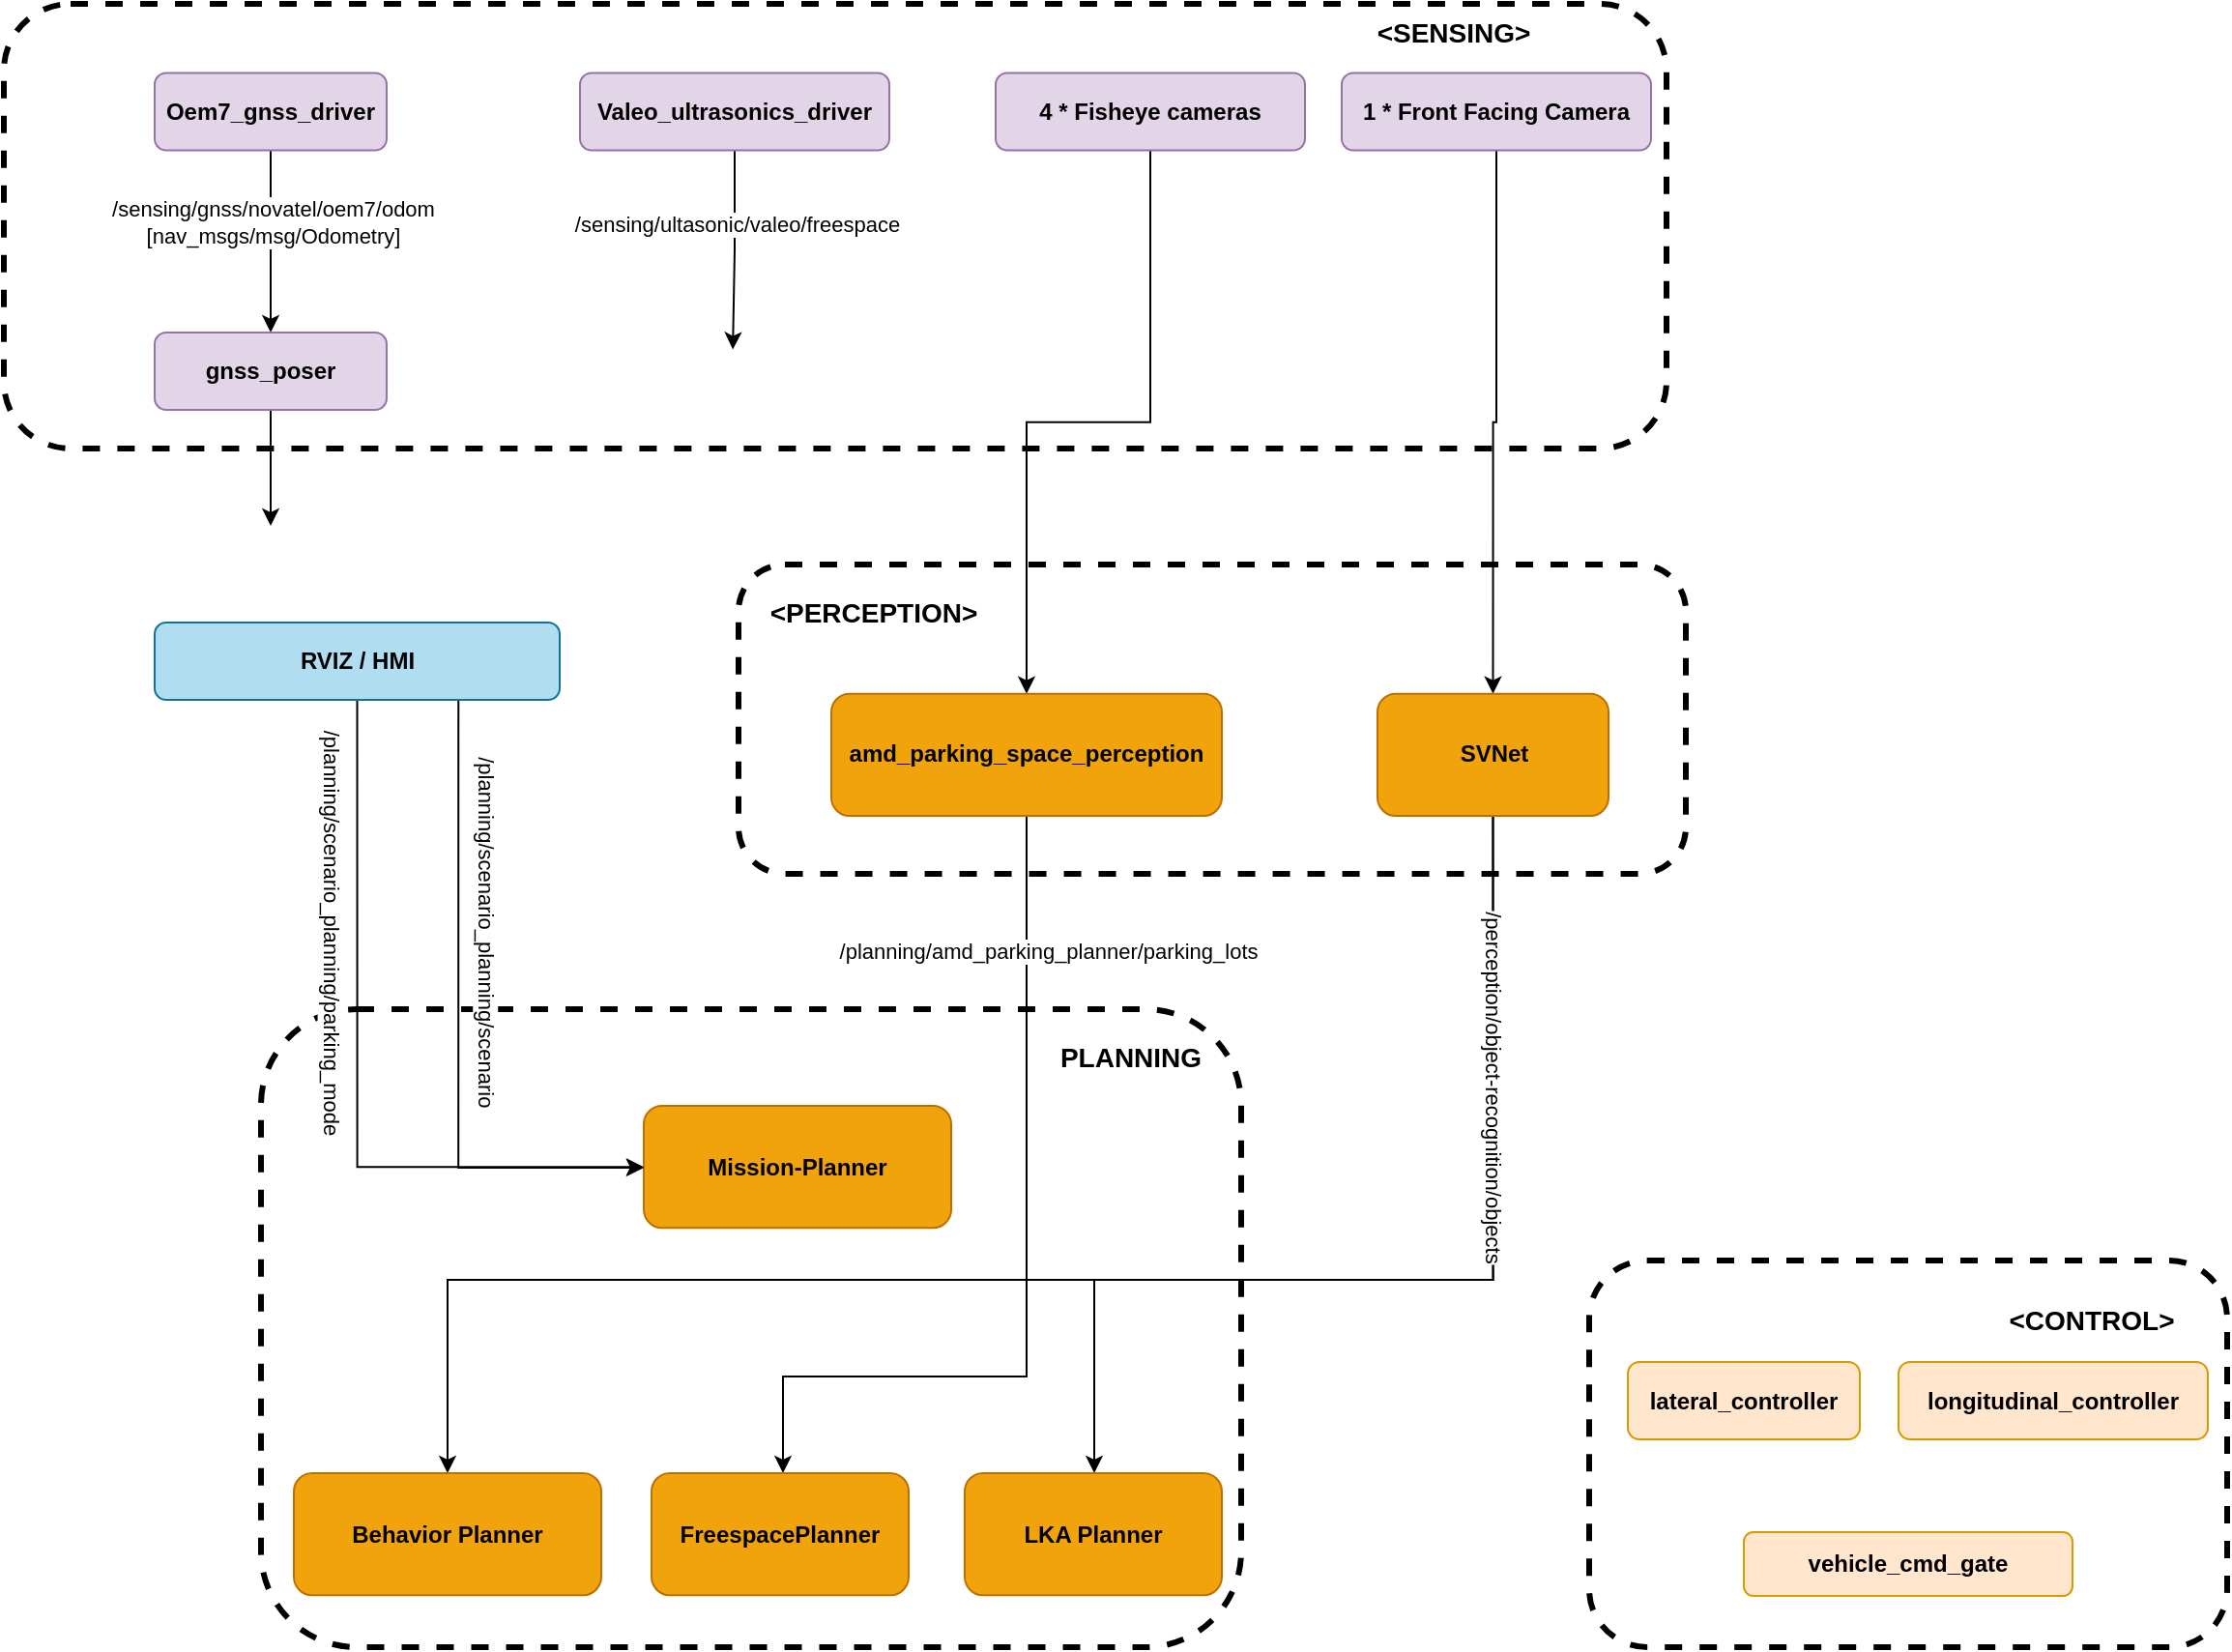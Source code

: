 <mxfile version="27.0.5">
  <diagram name="Page-1" id="sblpk0nQZHYe5KcYap-v">
    <mxGraphModel dx="4580" dy="2292" grid="1" gridSize="10" guides="1" tooltips="1" connect="1" arrows="1" fold="1" page="1" pageScale="1" pageWidth="850" pageHeight="1100" math="0" shadow="0">
      <root>
        <mxCell id="0" />
        <mxCell id="1" parent="0" />
        <mxCell id="U3LKnkA5ywqH4N5SOdwo-28" value="" style="rounded=1;whiteSpace=wrap;html=1;dashed=1;fillColor=none;strokeWidth=3;comic=0;" vertex="1" parent="1">
          <mxGeometry x="-1957" y="-370" width="507" height="330" as="geometry" />
        </mxCell>
        <mxCell id="U3LKnkA5ywqH4N5SOdwo-3" value="" style="rounded=1;whiteSpace=wrap;html=1;dashed=1;fillColor=none;strokeWidth=3;comic=0;" vertex="1" parent="1">
          <mxGeometry x="-2090" y="-890" width="860" height="230" as="geometry" />
        </mxCell>
        <mxCell id="U3LKnkA5ywqH4N5SOdwo-5" style="edgeStyle=orthogonalEdgeStyle;rounded=0;orthogonalLoop=1;jettySize=auto;html=1;exitX=0.5;exitY=1;exitDx=0;exitDy=0;entryX=0.5;entryY=0;entryDx=0;entryDy=0;" edge="1" parent="1" source="U3LKnkA5ywqH4N5SOdwo-7" target="U3LKnkA5ywqH4N5SOdwo-9">
          <mxGeometry relative="1" as="geometry" />
        </mxCell>
        <mxCell id="U3LKnkA5ywqH4N5SOdwo-6" value="/sensing/gnss/novatel/oem7/odom&lt;br style=&quot;border-color: var(--border-color);&quot;&gt;[nav_msgs/msg/Odometry]" style="edgeLabel;html=1;align=center;verticalAlign=middle;resizable=0;points=[];" vertex="1" connectable="0" parent="U3LKnkA5ywqH4N5SOdwo-5">
          <mxGeometry x="-0.214" y="1" relative="1" as="geometry">
            <mxPoint as="offset" />
          </mxGeometry>
        </mxCell>
        <object label="&lt;b&gt;Oem7_gnss_driver&lt;/b&gt;" desc="MGRS座標系への変換" tooltip="gnssのdriverです" id="U3LKnkA5ywqH4N5SOdwo-7">
          <mxCell style="rounded=1;whiteSpace=wrap;html=1;comic=0;strokeColor=#9673a6;fillColor=#e1d5e7;sketch=0;" vertex="1" parent="1">
            <mxGeometry x="-2012" y="-854.25" width="120" height="40" as="geometry" />
          </mxCell>
        </object>
        <mxCell id="U3LKnkA5ywqH4N5SOdwo-8" value="&lt;font style=&quot;font-size: 14px;&quot;&gt;&lt;b style=&quot;&quot;&gt;&amp;lt;SENSING&amp;gt;&lt;/b&gt;&lt;/font&gt;" style="text;html=1;strokeColor=none;fillColor=none;align=center;verticalAlign=middle;whiteSpace=wrap;rounded=0;dashed=1;comic=0;" vertex="1" parent="1">
          <mxGeometry x="-1380" y="-890" width="80" height="30" as="geometry" />
        </mxCell>
        <mxCell id="U3LKnkA5ywqH4N5SOdwo-39" style="edgeStyle=orthogonalEdgeStyle;rounded=0;orthogonalLoop=1;jettySize=auto;html=1;exitX=0.5;exitY=1;exitDx=0;exitDy=0;" edge="1" parent="1" source="U3LKnkA5ywqH4N5SOdwo-9">
          <mxGeometry relative="1" as="geometry">
            <mxPoint x="-1952" y="-620" as="targetPoint" />
          </mxGeometry>
        </mxCell>
        <object label="&lt;b&gt;gnss_poser&lt;/b&gt;" desc="MGRS座標系への変換" tooltip="gnssのdriverです" link="https://github.com/autowarefoundation/autoware.universe/tree/main/sensing/gnss_poser#gnss_poser" linkTarget="_blank" id="U3LKnkA5ywqH4N5SOdwo-9">
          <mxCell style="rounded=1;whiteSpace=wrap;html=1;comic=0;strokeColor=#9673a6;fillColor=#e1d5e7;sketch=0;" vertex="1" parent="1">
            <mxGeometry x="-2012" y="-720" width="120" height="40" as="geometry" />
          </mxCell>
        </object>
        <mxCell id="U3LKnkA5ywqH4N5SOdwo-10" style="edgeStyle=orthogonalEdgeStyle;rounded=0;orthogonalLoop=1;jettySize=auto;html=1;exitX=0.5;exitY=1;exitDx=0;exitDy=0;" edge="1" parent="1" source="U3LKnkA5ywqH4N5SOdwo-12">
          <mxGeometry relative="1" as="geometry">
            <mxPoint x="-1712.941" y="-711.25" as="targetPoint" />
          </mxGeometry>
        </mxCell>
        <mxCell id="U3LKnkA5ywqH4N5SOdwo-11" value="/sensing/ultasonic/valeo/freespace" style="edgeLabel;html=1;align=center;verticalAlign=middle;resizable=0;points=[];" vertex="1" connectable="0" parent="U3LKnkA5ywqH4N5SOdwo-10">
          <mxGeometry x="-0.269" y="1" relative="1" as="geometry">
            <mxPoint as="offset" />
          </mxGeometry>
        </mxCell>
        <object label="&lt;b&gt;Valeo_ultrasonics_driver&lt;/b&gt;" desc="MGRS座標系への変換" tooltip="gnssのdriverです" id="U3LKnkA5ywqH4N5SOdwo-12">
          <mxCell style="rounded=1;whiteSpace=wrap;html=1;comic=0;strokeColor=#9673a6;fillColor=#e1d5e7;sketch=0;" vertex="1" parent="1">
            <mxGeometry x="-1792" y="-854.25" width="160" height="40" as="geometry" />
          </mxCell>
        </object>
        <mxCell id="U3LKnkA5ywqH4N5SOdwo-26" style="edgeStyle=orthogonalEdgeStyle;rounded=0;orthogonalLoop=1;jettySize=auto;html=1;exitX=0.5;exitY=1;exitDx=0;exitDy=0;" edge="1" parent="1" source="U3LKnkA5ywqH4N5SOdwo-14" target="U3LKnkA5ywqH4N5SOdwo-19">
          <mxGeometry relative="1" as="geometry" />
        </mxCell>
        <object label="&lt;b&gt;4 * Fisheye cameras&lt;/b&gt;" desc="MGRS座標系への変換" tooltip="gnssのdriverです" id="U3LKnkA5ywqH4N5SOdwo-14">
          <mxCell style="rounded=1;whiteSpace=wrap;html=1;comic=0;strokeColor=#9673a6;fillColor=#e1d5e7;sketch=0;" vertex="1" parent="1">
            <mxGeometry x="-1577" y="-854.25" width="160" height="40" as="geometry" />
          </mxCell>
        </object>
        <mxCell id="U3LKnkA5ywqH4N5SOdwo-27" style="edgeStyle=orthogonalEdgeStyle;rounded=0;orthogonalLoop=1;jettySize=auto;html=1;exitX=0.5;exitY=1;exitDx=0;exitDy=0;entryX=0.5;entryY=0;entryDx=0;entryDy=0;" edge="1" parent="1" source="U3LKnkA5ywqH4N5SOdwo-16" target="U3LKnkA5ywqH4N5SOdwo-21">
          <mxGeometry relative="1" as="geometry" />
        </mxCell>
        <object label="&lt;b&gt;1 * Front Facing Camera&lt;/b&gt;" desc="MGRS座標系への変換" tooltip="gnssのdriverです" id="U3LKnkA5ywqH4N5SOdwo-16">
          <mxCell style="rounded=1;whiteSpace=wrap;html=1;comic=0;strokeColor=#9673a6;fillColor=#e1d5e7;sketch=0;" vertex="1" parent="1">
            <mxGeometry x="-1398" y="-854.25" width="160" height="40" as="geometry" />
          </mxCell>
        </object>
        <mxCell id="U3LKnkA5ywqH4N5SOdwo-17" value="" style="rounded=1;whiteSpace=wrap;html=1;dashed=1;fillColor=none;strokeWidth=3;comic=0;" vertex="1" parent="1">
          <mxGeometry x="-1710" y="-600" width="490" height="160" as="geometry" />
        </mxCell>
        <mxCell id="U3LKnkA5ywqH4N5SOdwo-18" value="&lt;span style=&quot;font-size: 14px;&quot;&gt;&lt;b&gt;&amp;lt;PERCEPTION&amp;gt;&lt;/b&gt;&lt;/span&gt;" style="text;html=1;strokeColor=none;fillColor=none;align=center;verticalAlign=middle;whiteSpace=wrap;rounded=0;dashed=1;comic=0;" vertex="1" parent="1">
          <mxGeometry x="-1680" y="-590.5" width="80" height="30" as="geometry" />
        </mxCell>
        <mxCell id="U3LKnkA5ywqH4N5SOdwo-36" style="edgeStyle=orthogonalEdgeStyle;rounded=0;orthogonalLoop=1;jettySize=auto;html=1;exitX=0.5;exitY=1;exitDx=0;exitDy=0;" edge="1" parent="1" source="U3LKnkA5ywqH4N5SOdwo-19" target="U3LKnkA5ywqH4N5SOdwo-31">
          <mxGeometry relative="1" as="geometry">
            <Array as="points">
              <mxPoint x="-1561" y="-180" />
              <mxPoint x="-1687" y="-180" />
            </Array>
          </mxGeometry>
        </mxCell>
        <mxCell id="U3LKnkA5ywqH4N5SOdwo-43" value="/planning/amd_parking_planner/parking_lots" style="edgeLabel;html=1;align=center;verticalAlign=middle;resizable=0;points=[];" vertex="1" connectable="0" parent="U3LKnkA5ywqH4N5SOdwo-36">
          <mxGeometry x="-0.652" y="-1" relative="1" as="geometry">
            <mxPoint x="12" y="-11" as="offset" />
          </mxGeometry>
        </mxCell>
        <object label="&lt;b&gt;amd_parking_space_perception&lt;/b&gt;" desc="MGRS座標系への変換" tooltip="gnssのdriverです" id="U3LKnkA5ywqH4N5SOdwo-19">
          <mxCell style="rounded=1;whiteSpace=wrap;html=1;comic=0;strokeColor=#BD7000;fillColor=#f0a30a;sketch=0;fontColor=#000000;" vertex="1" parent="1">
            <mxGeometry x="-1662" y="-533.13" width="202" height="63.13" as="geometry" />
          </mxCell>
        </object>
        <mxCell id="U3LKnkA5ywqH4N5SOdwo-34" style="edgeStyle=orthogonalEdgeStyle;rounded=0;orthogonalLoop=1;jettySize=auto;html=1;exitX=0.5;exitY=1;exitDx=0;exitDy=0;entryX=0.5;entryY=0;entryDx=0;entryDy=0;" edge="1" parent="1" source="U3LKnkA5ywqH4N5SOdwo-21" target="U3LKnkA5ywqH4N5SOdwo-30">
          <mxGeometry relative="1" as="geometry">
            <Array as="points">
              <mxPoint x="-1320" y="-230" />
              <mxPoint x="-1860" y="-230" />
            </Array>
          </mxGeometry>
        </mxCell>
        <mxCell id="U3LKnkA5ywqH4N5SOdwo-37" style="edgeStyle=orthogonalEdgeStyle;rounded=0;orthogonalLoop=1;jettySize=auto;html=1;exitX=0.5;exitY=1;exitDx=0;exitDy=0;" edge="1" parent="1" source="U3LKnkA5ywqH4N5SOdwo-21" target="U3LKnkA5ywqH4N5SOdwo-33">
          <mxGeometry relative="1" as="geometry">
            <Array as="points">
              <mxPoint x="-1320" y="-230" />
              <mxPoint x="-1526" y="-230" />
            </Array>
          </mxGeometry>
        </mxCell>
        <mxCell id="U3LKnkA5ywqH4N5SOdwo-42" value="/perception/object-recognition/objects" style="edgeLabel;html=1;align=center;verticalAlign=middle;resizable=0;points=[];rotation=90;" vertex="1" connectable="0" parent="U3LKnkA5ywqH4N5SOdwo-37">
          <mxGeometry x="-0.627" relative="1" as="geometry">
            <mxPoint y="38" as="offset" />
          </mxGeometry>
        </mxCell>
        <object label="&lt;b&gt;SVNet&lt;/b&gt;" desc="MGRS座標系への変換" tooltip="gnssのdriverです" id="U3LKnkA5ywqH4N5SOdwo-21">
          <mxCell style="rounded=1;whiteSpace=wrap;html=1;comic=0;strokeColor=#BD7000;fillColor=#f0a30a;sketch=0;fontColor=#000000;" vertex="1" parent="1">
            <mxGeometry x="-1379.5" y="-533.13" width="119.5" height="63.13" as="geometry" />
          </mxCell>
        </object>
        <mxCell id="U3LKnkA5ywqH4N5SOdwo-29" value="&lt;span style=&quot;font-size: 14px;&quot;&gt;&lt;b&gt;PLANNING&lt;/b&gt;&lt;/span&gt;" style="text;html=1;strokeColor=none;fillColor=none;align=center;verticalAlign=middle;whiteSpace=wrap;rounded=0;dashed=1;comic=0;" vertex="1" parent="1">
          <mxGeometry x="-1547" y="-360" width="80" height="30" as="geometry" />
        </mxCell>
        <object label="&lt;b&gt;Behavior Planner&lt;/b&gt;" desc="MGRS座標系への変換" tooltip="gnssのdriverです" id="U3LKnkA5ywqH4N5SOdwo-30">
          <mxCell style="rounded=1;whiteSpace=wrap;html=1;comic=0;strokeColor=#BD7000;fillColor=#f0a30a;sketch=0;fontColor=#000000;" vertex="1" parent="1">
            <mxGeometry x="-1940" y="-130" width="159" height="63.13" as="geometry" />
          </mxCell>
        </object>
        <object label="&lt;b&gt;FreespacePlanner&lt;/b&gt;" desc="MGRS座標系への変換" tooltip="gnssのdriverです" id="U3LKnkA5ywqH4N5SOdwo-31">
          <mxCell style="rounded=1;whiteSpace=wrap;html=1;comic=0;strokeColor=#BD7000;fillColor=#f0a30a;sketch=0;fontColor=#000000;" vertex="1" parent="1">
            <mxGeometry x="-1755" y="-130" width="133" height="63.13" as="geometry" />
          </mxCell>
        </object>
        <object label="&lt;b&gt;Mission-Planner&lt;/b&gt;" desc="MGRS座標系への変換" tooltip="gnssのdriverです" id="U3LKnkA5ywqH4N5SOdwo-32">
          <mxCell style="rounded=1;whiteSpace=wrap;html=1;comic=0;strokeColor=#BD7000;fillColor=#f0a30a;sketch=0;fontColor=#000000;" vertex="1" parent="1">
            <mxGeometry x="-1759" y="-320" width="159" height="63.13" as="geometry" />
          </mxCell>
        </object>
        <object label="&lt;b&gt;LKA Planner&lt;/b&gt;" desc="MGRS座標系への変換" tooltip="gnssのdriverです" id="U3LKnkA5ywqH4N5SOdwo-33">
          <mxCell style="rounded=1;whiteSpace=wrap;html=1;comic=0;strokeColor=#BD7000;fillColor=#f0a30a;sketch=0;fontColor=#000000;" vertex="1" parent="1">
            <mxGeometry x="-1593" y="-130" width="133" height="63.13" as="geometry" />
          </mxCell>
        </object>
        <mxCell id="U3LKnkA5ywqH4N5SOdwo-44" style="edgeStyle=orthogonalEdgeStyle;rounded=0;orthogonalLoop=1;jettySize=auto;html=1;exitX=0.75;exitY=1;exitDx=0;exitDy=0;" edge="1" parent="1" source="U3LKnkA5ywqH4N5SOdwo-38" target="U3LKnkA5ywqH4N5SOdwo-32">
          <mxGeometry relative="1" as="geometry">
            <Array as="points">
              <mxPoint x="-1855" y="-288" />
            </Array>
          </mxGeometry>
        </mxCell>
        <mxCell id="U3LKnkA5ywqH4N5SOdwo-45" value="/planning/scenario_planning/scenario" style="edgeLabel;html=1;align=center;verticalAlign=middle;resizable=0;points=[];rotation=90;" vertex="1" connectable="0" parent="U3LKnkA5ywqH4N5SOdwo-44">
          <mxGeometry x="-0.126" y="2" relative="1" as="geometry">
            <mxPoint x="13" y="-28" as="offset" />
          </mxGeometry>
        </mxCell>
        <mxCell id="U3LKnkA5ywqH4N5SOdwo-46" style="edgeStyle=orthogonalEdgeStyle;rounded=0;orthogonalLoop=1;jettySize=auto;html=1;exitX=0.5;exitY=1;exitDx=0;exitDy=0;entryX=0;entryY=0.5;entryDx=0;entryDy=0;" edge="1" parent="1" source="U3LKnkA5ywqH4N5SOdwo-38" target="U3LKnkA5ywqH4N5SOdwo-32">
          <mxGeometry relative="1" as="geometry" />
        </mxCell>
        <mxCell id="U3LKnkA5ywqH4N5SOdwo-47" value="/planning/scenario_planning/parking_mode" style="edgeLabel;html=1;align=center;verticalAlign=middle;resizable=0;points=[];rotation=90;" vertex="1" connectable="0" parent="U3LKnkA5ywqH4N5SOdwo-46">
          <mxGeometry x="0.055" y="-3" relative="1" as="geometry">
            <mxPoint x="-10" y="-86" as="offset" />
          </mxGeometry>
        </mxCell>
        <mxCell id="U3LKnkA5ywqH4N5SOdwo-38" value="&lt;b&gt;RVIZ / HMI&lt;/b&gt;" style="rounded=1;whiteSpace=wrap;html=1;fillColor=#b1ddf0;strokeColor=#10739e;" vertex="1" parent="1">
          <mxGeometry x="-2012" y="-570" width="209.5" height="40" as="geometry" />
        </mxCell>
        <mxCell id="U3LKnkA5ywqH4N5SOdwo-73" value="" style="rounded=1;whiteSpace=wrap;html=1;dashed=1;fillColor=none;strokeWidth=3;comic=0;" vertex="1" parent="1">
          <mxGeometry x="-1270" y="-240" width="330" height="200" as="geometry" />
        </mxCell>
        <UserObject label="&lt;b&gt;lateral_controller&lt;/b&gt;" link="https://github.com/autowarefoundation/autoware.universe/blob/main/control/trajectory_follower_nodes/design/trajectory_follower-design.md#trajectory-follower-nodes" tooltip="経路追従のための目標ステア角とステア角速度を計算します。目標速度と加速度は経路に埋め込まれた値をそのまま出力します。" linkTarget="_blank" id="U3LKnkA5ywqH4N5SOdwo-74">
          <mxCell style="rounded=1;whiteSpace=wrap;html=1;comic=0;fillColor=#ffe6cc;strokeColor=#d79b00;sketch=0;glass=0;shadow=0;" vertex="1" parent="1">
            <mxGeometry x="-1250" y="-187.5" width="120" height="40" as="geometry" />
          </mxCell>
        </UserObject>
        <UserObject label="&lt;b&gt;longitudinal_controller&lt;/b&gt;" link="https://github.com/autowarefoundation/autoware.universe/blob/main/control/trajectory_follower_nodes/design/trajectory_follower-design.md#trajectory-follower-nodes" tooltip="経路の目標速度に沿うための目標加速度を計算します。遅延補正や停止時のブレーキ抜き操作も行います。" linkTarget="_blank" id="U3LKnkA5ywqH4N5SOdwo-75">
          <mxCell style="rounded=1;whiteSpace=wrap;html=1;comic=0;fillColor=#ffe6cc;strokeColor=#d79b00;sketch=0;glass=0;shadow=0;" vertex="1" parent="1">
            <mxGeometry x="-1110" y="-187.5" width="160" height="40" as="geometry" />
          </mxCell>
        </UserObject>
        <UserObject label="&lt;b&gt;vehicle_cmd_gate&lt;/b&gt;" link="https://github.com/autowarefoundation/autoware.universe/tree/main/control/vehicle_cmd_gate#vehicle_cmd_gate" tooltip="指示モードに応じて、複数のコマンドの中から後段に渡すコマンドを選択します。" linkTarget="_blank" id="U3LKnkA5ywqH4N5SOdwo-76">
          <mxCell style="rounded=1;whiteSpace=wrap;html=1;comic=0;fillColor=#ffe6cc;strokeColor=#d79b00;sketch=0;glass=0;shadow=0;" vertex="1" parent="1">
            <mxGeometry x="-1190" y="-99.5" width="170" height="33" as="geometry" />
          </mxCell>
        </UserObject>
        <mxCell id="U3LKnkA5ywqH4N5SOdwo-77" value="&lt;b&gt;&lt;font style=&quot;font-size: 14px;&quot;&gt;&amp;lt;CONTROL&amp;gt;&lt;/font&gt;&lt;/b&gt;" style="text;html=1;strokeColor=none;fillColor=none;align=center;verticalAlign=middle;whiteSpace=wrap;rounded=0;dashed=1;comic=0;" vertex="1" parent="1">
          <mxGeometry x="-1050" y="-219.5" width="80" height="20" as="geometry" />
        </mxCell>
      </root>
    </mxGraphModel>
  </diagram>
</mxfile>
